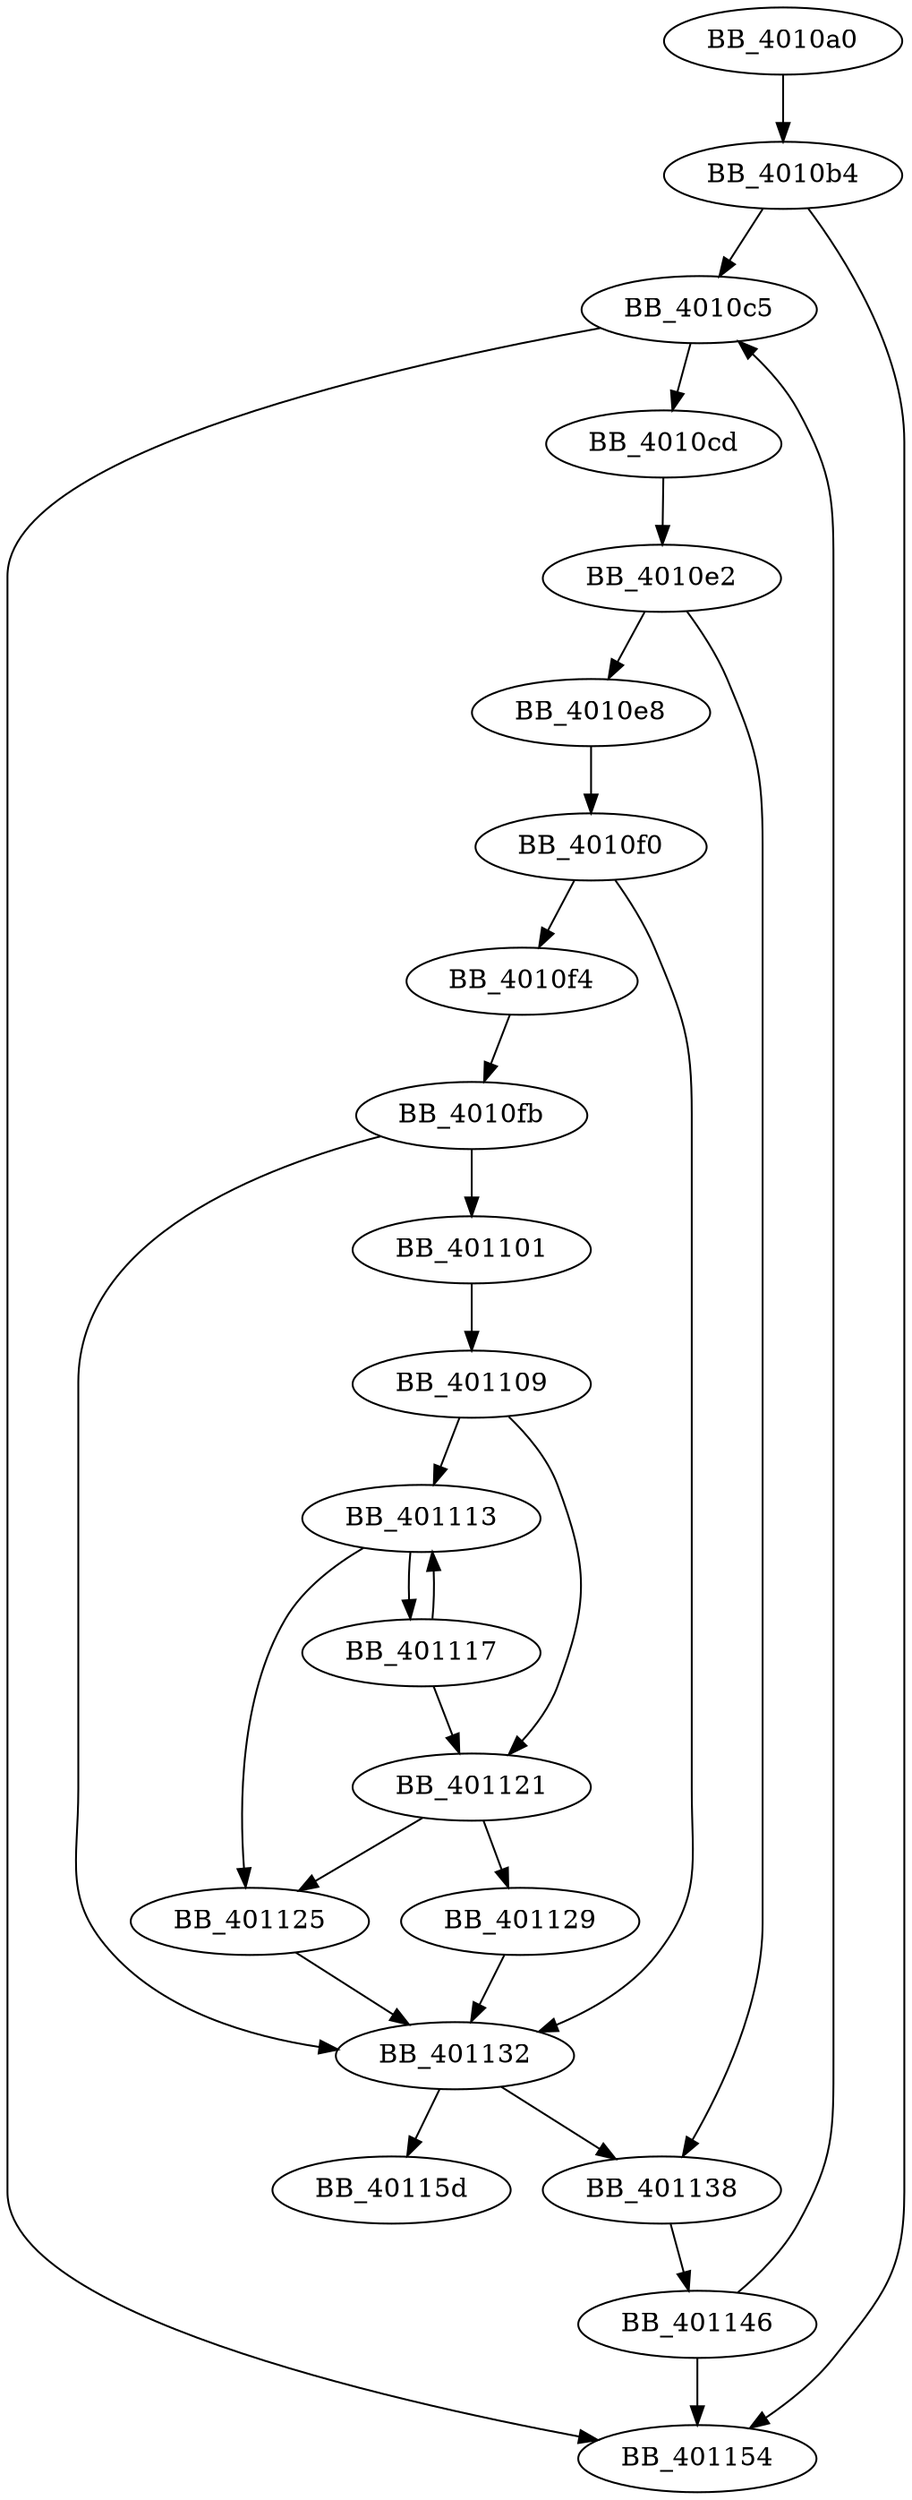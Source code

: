 DiGraph sub_4010A0{
BB_4010a0->BB_4010b4
BB_4010b4->BB_4010c5
BB_4010b4->BB_401154
BB_4010c5->BB_4010cd
BB_4010c5->BB_401154
BB_4010cd->BB_4010e2
BB_4010e2->BB_4010e8
BB_4010e2->BB_401138
BB_4010e8->BB_4010f0
BB_4010f0->BB_4010f4
BB_4010f0->BB_401132
BB_4010f4->BB_4010fb
BB_4010fb->BB_401101
BB_4010fb->BB_401132
BB_401101->BB_401109
BB_401109->BB_401113
BB_401109->BB_401121
BB_401113->BB_401117
BB_401113->BB_401125
BB_401117->BB_401113
BB_401117->BB_401121
BB_401121->BB_401125
BB_401121->BB_401129
BB_401125->BB_401132
BB_401129->BB_401132
BB_401132->BB_401138
BB_401132->BB_40115d
BB_401138->BB_401146
BB_401146->BB_4010c5
BB_401146->BB_401154
}

